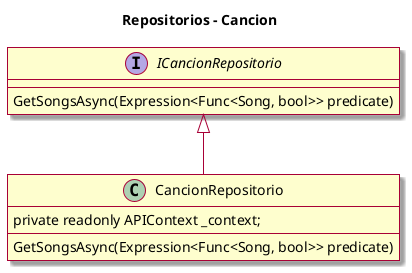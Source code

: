 @startuml presentacion
skin rose
skinparam linetype polyline

title Repositorios - Cancion

interface i as "ICancionRepositorio"{
    GetSongsAsync(Expression<Func<Song, bool>> predicate)
}

class c as "CancionRepositorio"{
    private readonly APIContext _context;
    GetSongsAsync(Expression<Func<Song, bool>> predicate)
}


i <|-- c
@enduml